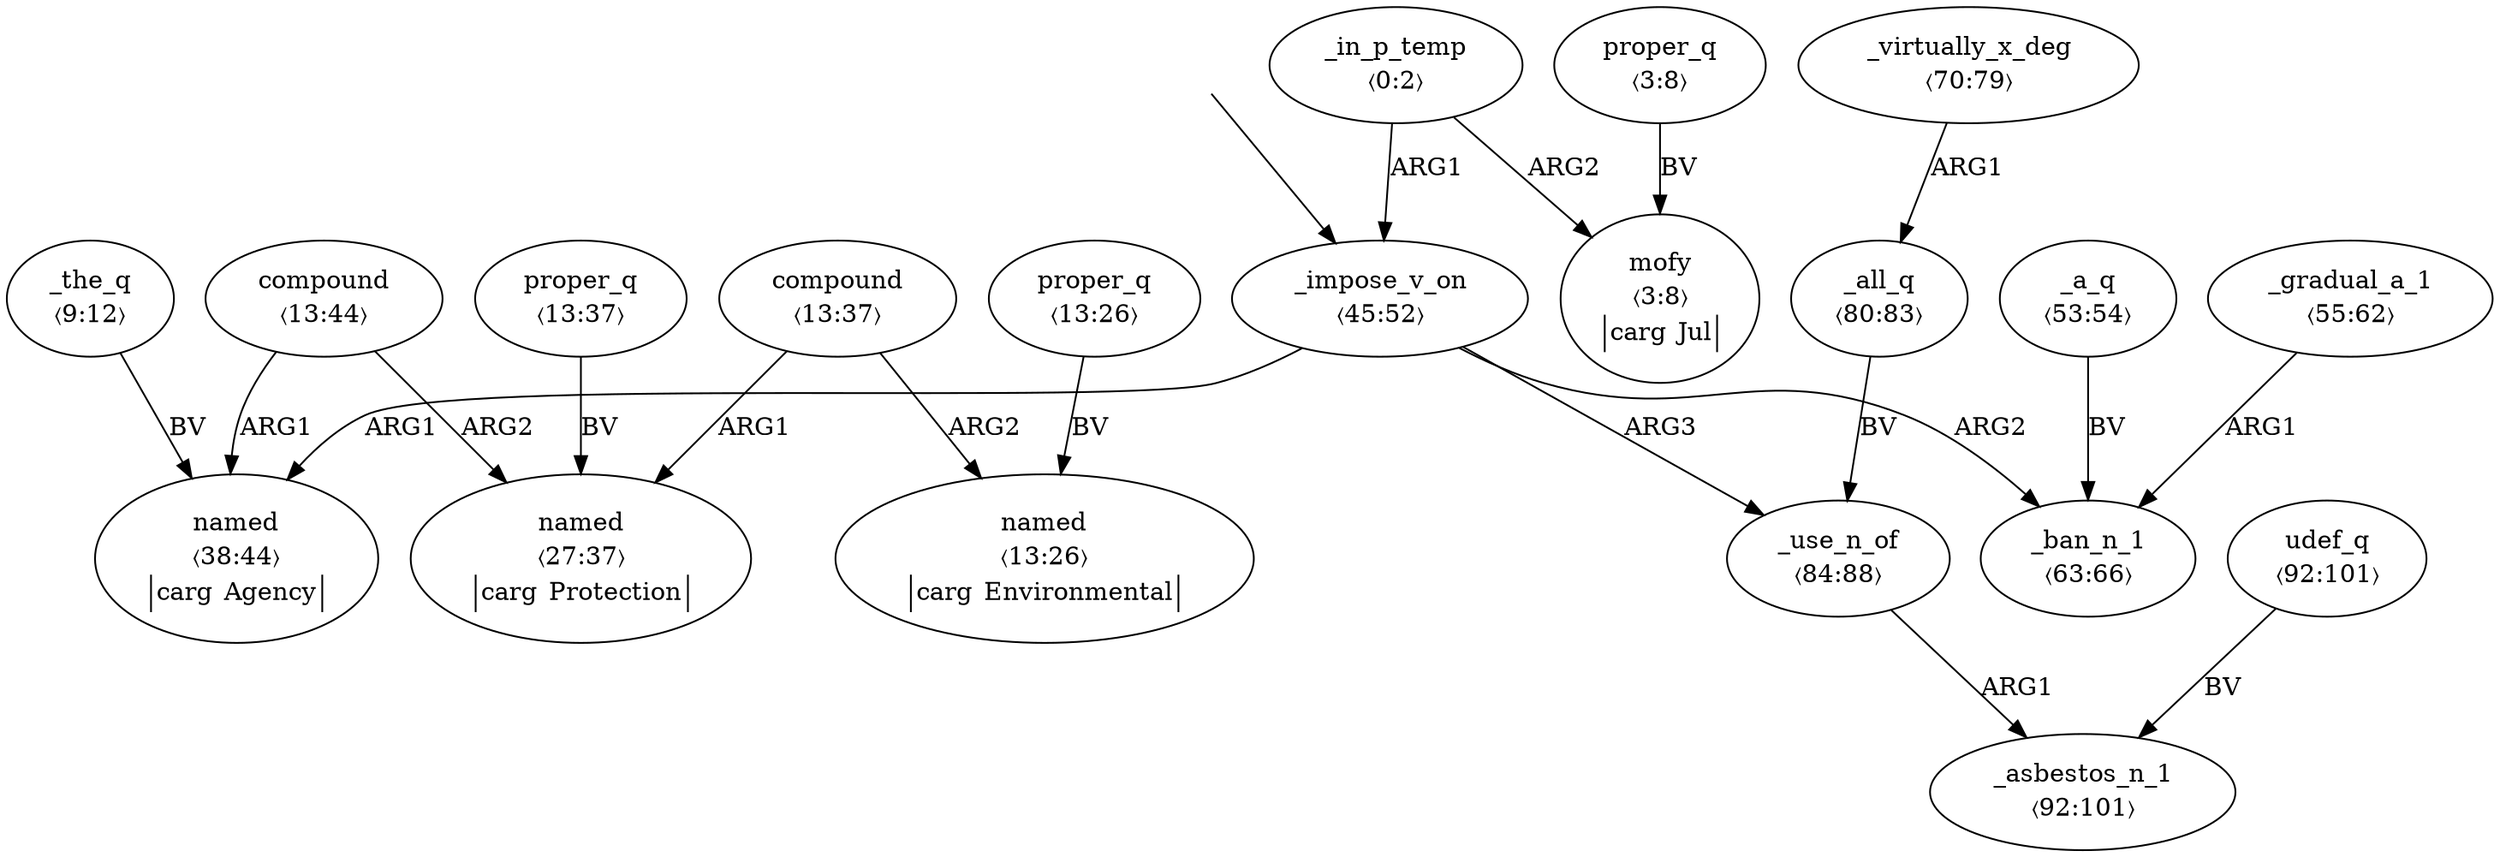 digraph "20003022" {
  top [ style=invis ];
  top -> 11;
  0 [ label=<<table align="center" border="0" cellspacing="0"><tr><td colspan="2">_in_p_temp</td></tr><tr><td colspan="2">〈0:2〉</td></tr></table>> ];
  1 [ label=<<table align="center" border="0" cellspacing="0"><tr><td colspan="2">proper_q</td></tr><tr><td colspan="2">〈3:8〉</td></tr></table>> ];
  2 [ label=<<table align="center" border="0" cellspacing="0"><tr><td colspan="2">mofy</td></tr><tr><td colspan="2">〈3:8〉</td></tr><tr><td sides="l" border="1" align="left">carg</td><td sides="r" border="1" align="left">Jul</td></tr></table>> ];
  3 [ label=<<table align="center" border="0" cellspacing="0"><tr><td colspan="2">_the_q</td></tr><tr><td colspan="2">〈9:12〉</td></tr></table>> ];
  4 [ label=<<table align="center" border="0" cellspacing="0"><tr><td colspan="2">compound</td></tr><tr><td colspan="2">〈13:44〉</td></tr></table>> ];
  5 [ label=<<table align="center" border="0" cellspacing="0"><tr><td colspan="2">proper_q</td></tr><tr><td colspan="2">〈13:37〉</td></tr></table>> ];
  6 [ label=<<table align="center" border="0" cellspacing="0"><tr><td colspan="2">compound</td></tr><tr><td colspan="2">〈13:37〉</td></tr></table>> ];
  7 [ label=<<table align="center" border="0" cellspacing="0"><tr><td colspan="2">proper_q</td></tr><tr><td colspan="2">〈13:26〉</td></tr></table>> ];
  8 [ label=<<table align="center" border="0" cellspacing="0"><tr><td colspan="2">named</td></tr><tr><td colspan="2">〈13:26〉</td></tr><tr><td sides="l" border="1" align="left">carg</td><td sides="r" border="1" align="left">Environmental</td></tr></table>> ];
  9 [ label=<<table align="center" border="0" cellspacing="0"><tr><td colspan="2">named</td></tr><tr><td colspan="2">〈27:37〉</td></tr><tr><td sides="l" border="1" align="left">carg</td><td sides="r" border="1" align="left">Protection</td></tr></table>> ];
  10 [ label=<<table align="center" border="0" cellspacing="0"><tr><td colspan="2">named</td></tr><tr><td colspan="2">〈38:44〉</td></tr><tr><td sides="l" border="1" align="left">carg</td><td sides="r" border="1" align="left">Agency</td></tr></table>> ];
  11 [ label=<<table align="center" border="0" cellspacing="0"><tr><td colspan="2">_impose_v_on</td></tr><tr><td colspan="2">〈45:52〉</td></tr></table>> ];
  12 [ label=<<table align="center" border="0" cellspacing="0"><tr><td colspan="2">_a_q</td></tr><tr><td colspan="2">〈53:54〉</td></tr></table>> ];
  13 [ label=<<table align="center" border="0" cellspacing="0"><tr><td colspan="2">_gradual_a_1</td></tr><tr><td colspan="2">〈55:62〉</td></tr></table>> ];
  14 [ label=<<table align="center" border="0" cellspacing="0"><tr><td colspan="2">_ban_n_1</td></tr><tr><td colspan="2">〈63:66〉</td></tr></table>> ];
  15 [ label=<<table align="center" border="0" cellspacing="0"><tr><td colspan="2">_virtually_x_deg</td></tr><tr><td colspan="2">〈70:79〉</td></tr></table>> ];
  16 [ label=<<table align="center" border="0" cellspacing="0"><tr><td colspan="2">_all_q</td></tr><tr><td colspan="2">〈80:83〉</td></tr></table>> ];
  17 [ label=<<table align="center" border="0" cellspacing="0"><tr><td colspan="2">_use_n_of</td></tr><tr><td colspan="2">〈84:88〉</td></tr></table>> ];
  18 [ label=<<table align="center" border="0" cellspacing="0"><tr><td colspan="2">udef_q</td></tr><tr><td colspan="2">〈92:101〉</td></tr></table>> ];
  19 [ label=<<table align="center" border="0" cellspacing="0"><tr><td colspan="2">_asbestos_n_1</td></tr><tr><td colspan="2">〈92:101〉</td></tr></table>> ];
  16 -> 17 [ label="BV" ];
  5 -> 9 [ label="BV" ];
  17 -> 19 [ label="ARG1" ];
  11 -> 17 [ label="ARG3" ];
  0 -> 11 [ label="ARG1" ];
  13 -> 14 [ label="ARG1" ];
  3 -> 10 [ label="BV" ];
  18 -> 19 [ label="BV" ];
  15 -> 16 [ label="ARG1" ];
  11 -> 14 [ label="ARG2" ];
  4 -> 9 [ label="ARG2" ];
  11 -> 10 [ label="ARG1" ];
  6 -> 9 [ label="ARG1" ];
  6 -> 8 [ label="ARG2" ];
  7 -> 8 [ label="BV" ];
  12 -> 14 [ label="BV" ];
  1 -> 2 [ label="BV" ];
  0 -> 2 [ label="ARG2" ];
  4 -> 10 [ label="ARG1" ];
}

